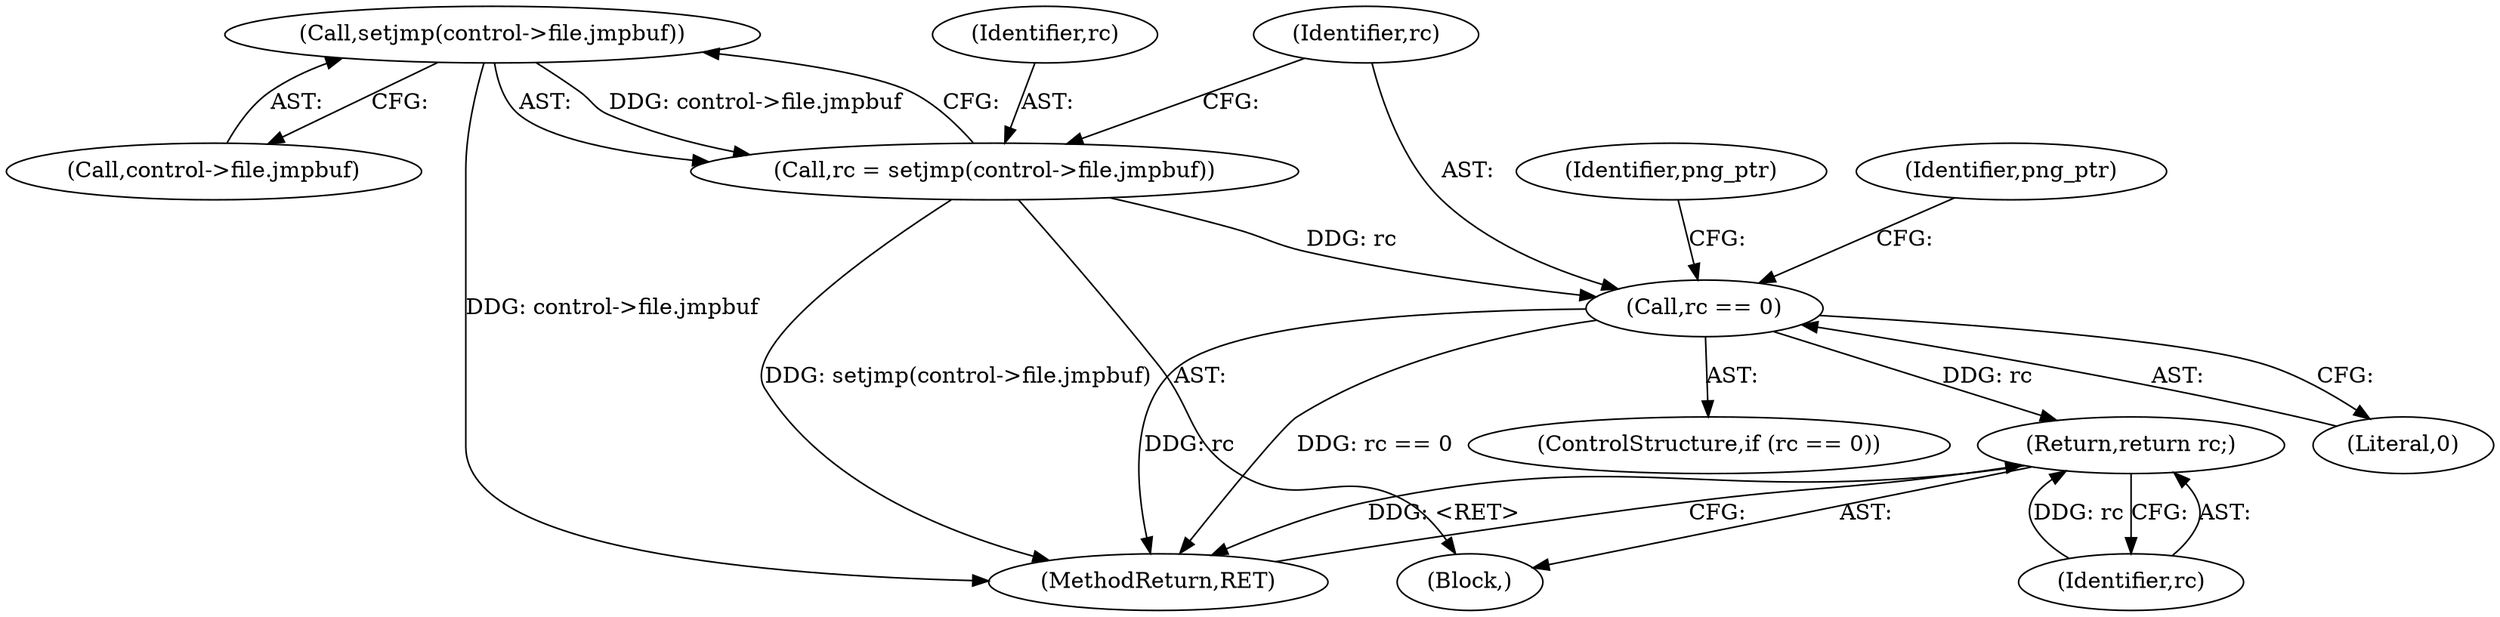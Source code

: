 digraph "0_Android_9d4853418ab2f754c2b63e091c29c5529b8b86ca_172@pointer" {
"1000144" [label="(Call,setjmp(control->file.jmpbuf))"];
"1000142" [label="(Call,rc = setjmp(control->file.jmpbuf))"];
"1000151" [label="(Call,rc == 0)"];
"1000246" [label="(Return,return rc;)"];
"1000145" [label="(Call,control->file.jmpbuf)"];
"1000242" [label="(Identifier,png_ptr)"];
"1000153" [label="(Literal,0)"];
"1000157" [label="(Identifier,png_ptr)"];
"1000152" [label="(Identifier,rc)"];
"1000246" [label="(Return,return rc;)"];
"1000143" [label="(Identifier,rc)"];
"1000151" [label="(Call,rc == 0)"];
"1000248" [label="(MethodReturn,RET)"];
"1000144" [label="(Call,setjmp(control->file.jmpbuf))"];
"1000150" [label="(ControlStructure,if (rc == 0))"];
"1000142" [label="(Call,rc = setjmp(control->file.jmpbuf))"];
"1000247" [label="(Identifier,rc)"];
"1000107" [label="(Block,)"];
"1000144" -> "1000142"  [label="AST: "];
"1000144" -> "1000145"  [label="CFG: "];
"1000145" -> "1000144"  [label="AST: "];
"1000142" -> "1000144"  [label="CFG: "];
"1000144" -> "1000248"  [label="DDG: control->file.jmpbuf"];
"1000144" -> "1000142"  [label="DDG: control->file.jmpbuf"];
"1000142" -> "1000107"  [label="AST: "];
"1000143" -> "1000142"  [label="AST: "];
"1000152" -> "1000142"  [label="CFG: "];
"1000142" -> "1000248"  [label="DDG: setjmp(control->file.jmpbuf)"];
"1000142" -> "1000151"  [label="DDG: rc"];
"1000151" -> "1000150"  [label="AST: "];
"1000151" -> "1000153"  [label="CFG: "];
"1000152" -> "1000151"  [label="AST: "];
"1000153" -> "1000151"  [label="AST: "];
"1000157" -> "1000151"  [label="CFG: "];
"1000242" -> "1000151"  [label="CFG: "];
"1000151" -> "1000248"  [label="DDG: rc"];
"1000151" -> "1000248"  [label="DDG: rc == 0"];
"1000151" -> "1000246"  [label="DDG: rc"];
"1000246" -> "1000107"  [label="AST: "];
"1000246" -> "1000247"  [label="CFG: "];
"1000247" -> "1000246"  [label="AST: "];
"1000248" -> "1000246"  [label="CFG: "];
"1000246" -> "1000248"  [label="DDG: <RET>"];
"1000247" -> "1000246"  [label="DDG: rc"];
}
